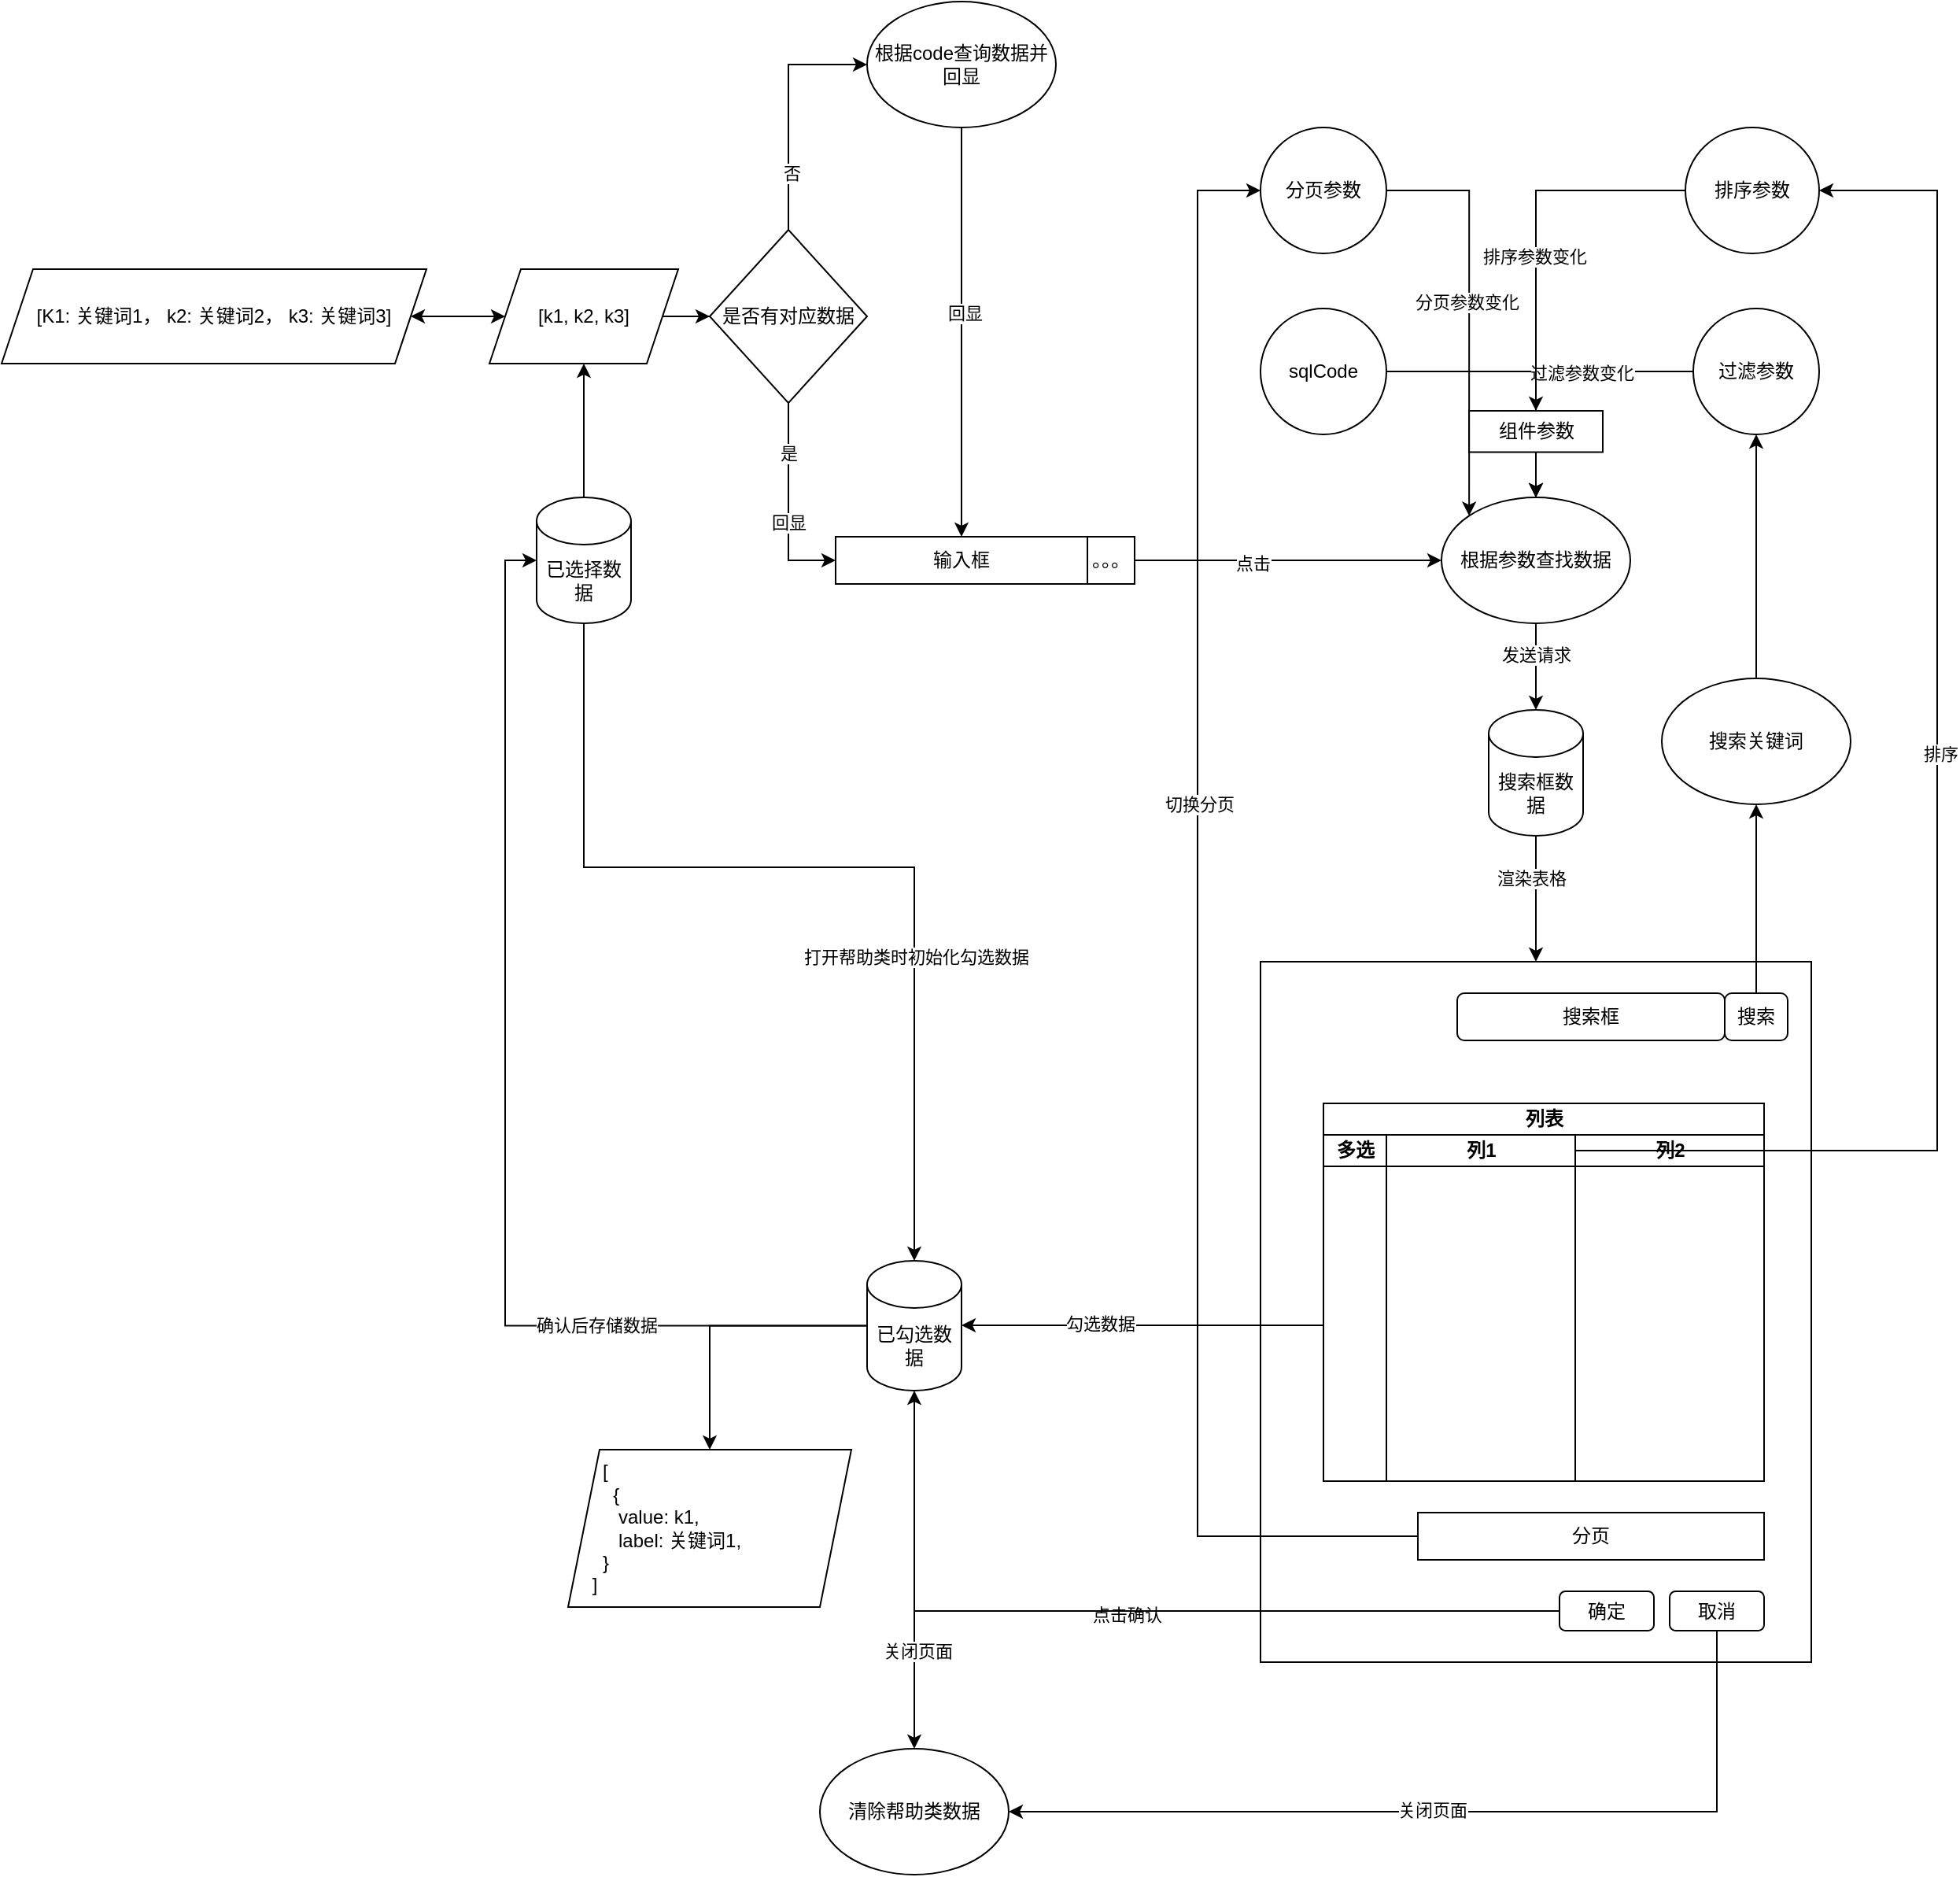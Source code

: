 <mxfile version="14.5.6" type="github">
  <diagram id="ZcyR1tgKg1dZHripQX6e" name="Page-1">
    <mxGraphModel dx="1911" dy="1814" grid="1" gridSize="10" guides="1" tooltips="1" connect="1" arrows="1" fold="1" page="1" pageScale="1" pageWidth="827" pageHeight="1169" math="0" shadow="0">
      <root>
        <mxCell id="0" />
        <mxCell id="1" parent="0" />
        <mxCell id="N5gHByBdXhvwig3bYxlo-2" value="输入框" style="rounded=0;whiteSpace=wrap;html=1;" parent="1" vertex="1">
          <mxGeometry x="80" y="80" width="160" height="30" as="geometry" />
        </mxCell>
        <mxCell id="N5gHByBdXhvwig3bYxlo-9" value="" style="edgeStyle=orthogonalEdgeStyle;rounded=0;orthogonalLoop=1;jettySize=auto;html=1;" parent="1" source="N5gHByBdXhvwig3bYxlo-145" target="N5gHByBdXhvwig3bYxlo-8" edge="1">
          <mxGeometry relative="1" as="geometry" />
        </mxCell>
        <mxCell id="N5gHByBdXhvwig3bYxlo-150" value="渲染表格" style="edgeLabel;html=1;align=center;verticalAlign=middle;resizable=0;points=[];" parent="N5gHByBdXhvwig3bYxlo-9" vertex="1" connectable="0">
          <mxGeometry x="-0.342" y="-3" relative="1" as="geometry">
            <mxPoint as="offset" />
          </mxGeometry>
        </mxCell>
        <mxCell id="N5gHByBdXhvwig3bYxlo-3" value="。。。" style="rounded=0;whiteSpace=wrap;html=1;" parent="1" vertex="1">
          <mxGeometry x="240" y="80" width="30" height="30" as="geometry" />
        </mxCell>
        <mxCell id="N5gHByBdXhvwig3bYxlo-8" value="" style="whiteSpace=wrap;html=1;rounded=0;" parent="1" vertex="1">
          <mxGeometry x="350" y="350" width="350" height="445" as="geometry" />
        </mxCell>
        <mxCell id="N5gHByBdXhvwig3bYxlo-10" value="搜索框" style="rounded=1;whiteSpace=wrap;html=1;" parent="1" vertex="1">
          <mxGeometry x="475" y="370" width="170" height="30" as="geometry" />
        </mxCell>
        <mxCell id="N5gHByBdXhvwig3bYxlo-155" style="edgeStyle=orthogonalEdgeStyle;rounded=0;orthogonalLoop=1;jettySize=auto;html=1;entryX=0.5;entryY=1;entryDx=0;entryDy=0;entryPerimeter=0;" parent="1" source="N5gHByBdXhvwig3bYxlo-15" target="N5gHByBdXhvwig3bYxlo-144" edge="1">
          <mxGeometry relative="1" as="geometry" />
        </mxCell>
        <mxCell id="N5gHByBdXhvwig3bYxlo-158" value="点击确认" style="edgeLabel;html=1;align=center;verticalAlign=middle;resizable=0;points=[];" parent="N5gHByBdXhvwig3bYxlo-155" vertex="1" connectable="0">
          <mxGeometry x="0.002" y="2" relative="1" as="geometry">
            <mxPoint as="offset" />
          </mxGeometry>
        </mxCell>
        <mxCell id="N5gHByBdXhvwig3bYxlo-160" style="edgeStyle=orthogonalEdgeStyle;rounded=0;orthogonalLoop=1;jettySize=auto;html=1;" parent="1" source="N5gHByBdXhvwig3bYxlo-15" target="N5gHByBdXhvwig3bYxlo-161" edge="1">
          <mxGeometry relative="1" as="geometry">
            <mxPoint x="130" y="890" as="targetPoint" />
          </mxGeometry>
        </mxCell>
        <mxCell id="N5gHByBdXhvwig3bYxlo-164" value="关闭页面" style="edgeLabel;html=1;align=center;verticalAlign=middle;resizable=0;points=[];" parent="N5gHByBdXhvwig3bYxlo-160" vertex="1" connectable="0">
          <mxGeometry x="0.751" y="2" relative="1" as="geometry">
            <mxPoint as="offset" />
          </mxGeometry>
        </mxCell>
        <mxCell id="N5gHByBdXhvwig3bYxlo-15" value="确定" style="rounded=1;whiteSpace=wrap;html=1;" parent="1" vertex="1">
          <mxGeometry x="540" y="750" width="60" height="25" as="geometry" />
        </mxCell>
        <mxCell id="N5gHByBdXhvwig3bYxlo-162" style="edgeStyle=orthogonalEdgeStyle;rounded=0;orthogonalLoop=1;jettySize=auto;html=1;entryX=1;entryY=0.5;entryDx=0;entryDy=0;" parent="1" source="N5gHByBdXhvwig3bYxlo-16" target="N5gHByBdXhvwig3bYxlo-161" edge="1">
          <mxGeometry relative="1" as="geometry">
            <Array as="points">
              <mxPoint x="640" y="890" />
            </Array>
          </mxGeometry>
        </mxCell>
        <mxCell id="N5gHByBdXhvwig3bYxlo-163" value="关闭页面" style="edgeLabel;html=1;align=center;verticalAlign=middle;resizable=0;points=[];" parent="N5gHByBdXhvwig3bYxlo-162" vertex="1" connectable="0">
          <mxGeometry x="0.048" y="-1" relative="1" as="geometry">
            <mxPoint as="offset" />
          </mxGeometry>
        </mxCell>
        <mxCell id="N5gHByBdXhvwig3bYxlo-16" value="取消" style="rounded=1;whiteSpace=wrap;html=1;" parent="1" vertex="1">
          <mxGeometry x="610" y="750" width="60" height="25" as="geometry" />
        </mxCell>
        <mxCell id="N5gHByBdXhvwig3bYxlo-173" style="edgeStyle=orthogonalEdgeStyle;rounded=0;orthogonalLoop=1;jettySize=auto;html=1;entryX=0;entryY=0.5;entryDx=0;entryDy=0;" parent="1" source="N5gHByBdXhvwig3bYxlo-17" target="N5gHByBdXhvwig3bYxlo-171" edge="1">
          <mxGeometry relative="1" as="geometry">
            <Array as="points">
              <mxPoint x="310" y="715" />
              <mxPoint x="310" y="-140" />
            </Array>
          </mxGeometry>
        </mxCell>
        <mxCell id="N5gHByBdXhvwig3bYxlo-174" value="切换分页" style="edgeLabel;html=1;align=center;verticalAlign=middle;resizable=0;points=[];" parent="N5gHByBdXhvwig3bYxlo-173" vertex="1" connectable="0">
          <mxGeometry x="0.17" y="-1" relative="1" as="geometry">
            <mxPoint as="offset" />
          </mxGeometry>
        </mxCell>
        <mxCell id="N5gHByBdXhvwig3bYxlo-17" value="分页" style="rounded=0;whiteSpace=wrap;html=1;direction=west;" parent="1" vertex="1">
          <mxGeometry x="450" y="700" width="220" height="30" as="geometry" />
        </mxCell>
        <mxCell id="N5gHByBdXhvwig3bYxlo-165" style="edgeStyle=orthogonalEdgeStyle;rounded=0;orthogonalLoop=1;jettySize=auto;html=1;" parent="1" source="N5gHByBdXhvwig3bYxlo-18" target="N5gHByBdXhvwig3bYxlo-120" edge="1">
          <mxGeometry relative="1" as="geometry" />
        </mxCell>
        <mxCell id="N5gHByBdXhvwig3bYxlo-18" value="搜索" style="rounded=1;whiteSpace=wrap;html=1;" parent="1" vertex="1">
          <mxGeometry x="645" y="370" width="40" height="30" as="geometry" />
        </mxCell>
        <mxCell id="N5gHByBdXhvwig3bYxlo-19" value="sqlCode" style="ellipse;whiteSpace=wrap;html=1;aspect=fixed;direction=west;rotation=0;" parent="1" vertex="1">
          <mxGeometry x="350" y="-65" width="80" height="80" as="geometry" />
        </mxCell>
        <mxCell id="N5gHByBdXhvwig3bYxlo-20" value="" style="edgeStyle=orthogonalEdgeStyle;rounded=0;orthogonalLoop=1;jettySize=auto;html=1;" parent="1" source="N5gHByBdXhvwig3bYxlo-3" target="N5gHByBdXhvwig3bYxlo-21" edge="1">
          <mxGeometry relative="1" as="geometry">
            <mxPoint x="270" y="95" as="sourcePoint" />
            <mxPoint x="455" y="170" as="targetPoint" />
          </mxGeometry>
        </mxCell>
        <mxCell id="N5gHByBdXhvwig3bYxlo-134" value="点击" style="edgeLabel;html=1;align=center;verticalAlign=middle;resizable=0;points=[];" parent="N5gHByBdXhvwig3bYxlo-20" vertex="1" connectable="0">
          <mxGeometry x="-0.233" y="-2" relative="1" as="geometry">
            <mxPoint as="offset" />
          </mxGeometry>
        </mxCell>
        <mxCell id="N5gHByBdXhvwig3bYxlo-21" value="根据参数查找数据" style="ellipse;whiteSpace=wrap;html=1;" parent="1" vertex="1">
          <mxGeometry x="465" y="55" width="120" height="80" as="geometry" />
        </mxCell>
        <mxCell id="N5gHByBdXhvwig3bYxlo-22" value="" style="edgeStyle=orthogonalEdgeStyle;rounded=0;orthogonalLoop=1;jettySize=auto;html=1;" parent="1" source="N5gHByBdXhvwig3bYxlo-19" target="N5gHByBdXhvwig3bYxlo-21" edge="1">
          <mxGeometry relative="1" as="geometry">
            <mxPoint x="390" y="-100" as="sourcePoint" />
            <mxPoint x="525" y="210" as="targetPoint" />
          </mxGeometry>
        </mxCell>
        <mxCell id="N5gHByBdXhvwig3bYxlo-132" style="edgeStyle=orthogonalEdgeStyle;rounded=0;orthogonalLoop=1;jettySize=auto;html=1;exitX=0.5;exitY=1;exitDx=0;exitDy=0;exitPerimeter=0;entryX=0.5;entryY=0;entryDx=0;entryDy=0;entryPerimeter=0;" parent="1" source="N5gHByBdXhvwig3bYxlo-143" target="N5gHByBdXhvwig3bYxlo-144" edge="1">
          <mxGeometry relative="1" as="geometry">
            <mxPoint x="-80" y="135" as="sourcePoint" />
            <mxPoint x="130" y="530" as="targetPoint" />
            <Array as="points">
              <mxPoint x="-80" y="290" />
              <mxPoint x="130" y="290" />
            </Array>
          </mxGeometry>
        </mxCell>
        <mxCell id="N5gHByBdXhvwig3bYxlo-133" value="打开帮助类时初始化勾选数据" style="edgeLabel;html=1;align=center;verticalAlign=middle;resizable=0;points=[];" parent="N5gHByBdXhvwig3bYxlo-132" vertex="1" connectable="0">
          <mxGeometry x="0.37" y="1" relative="1" as="geometry">
            <mxPoint as="offset" />
          </mxGeometry>
        </mxCell>
        <mxCell id="N5gHByBdXhvwig3bYxlo-116" style="edgeStyle=orthogonalEdgeStyle;rounded=0;orthogonalLoop=1;jettySize=auto;html=1;entryX=0.5;entryY=0;entryDx=0;entryDy=0;" parent="1" source="N5gHByBdXhvwig3bYxlo-113" target="N5gHByBdXhvwig3bYxlo-21" edge="1">
          <mxGeometry relative="1" as="geometry" />
        </mxCell>
        <mxCell id="imyrR_8BB6hhWeoKTVX1-27" value="过滤参数变化" style="edgeLabel;html=1;align=center;verticalAlign=middle;resizable=0;points=[];" vertex="1" connectable="0" parent="N5gHByBdXhvwig3bYxlo-116">
          <mxGeometry x="-0.207" y="1" relative="1" as="geometry">
            <mxPoint as="offset" />
          </mxGeometry>
        </mxCell>
        <mxCell id="N5gHByBdXhvwig3bYxlo-113" value="过滤参数" style="ellipse;whiteSpace=wrap;html=1;aspect=fixed;" parent="1" vertex="1">
          <mxGeometry x="625" y="-65" width="80" height="80" as="geometry" />
        </mxCell>
        <mxCell id="N5gHByBdXhvwig3bYxlo-117" style="edgeStyle=orthogonalEdgeStyle;rounded=0;orthogonalLoop=1;jettySize=auto;html=1;" parent="1" source="N5gHByBdXhvwig3bYxlo-137" target="N5gHByBdXhvwig3bYxlo-21" edge="1">
          <mxGeometry relative="1" as="geometry" />
        </mxCell>
        <mxCell id="N5gHByBdXhvwig3bYxlo-114" value="排序参数" style="ellipse;whiteSpace=wrap;html=1;" parent="1" vertex="1">
          <mxGeometry x="620" y="-180" width="85" height="80" as="geometry" />
        </mxCell>
        <mxCell id="N5gHByBdXhvwig3bYxlo-166" style="edgeStyle=orthogonalEdgeStyle;rounded=0;orthogonalLoop=1;jettySize=auto;html=1;" parent="1" source="N5gHByBdXhvwig3bYxlo-120" target="N5gHByBdXhvwig3bYxlo-113" edge="1">
          <mxGeometry relative="1" as="geometry" />
        </mxCell>
        <mxCell id="N5gHByBdXhvwig3bYxlo-120" value="搜索关键词" style="ellipse;whiteSpace=wrap;html=1;" parent="1" vertex="1">
          <mxGeometry x="605" y="170" width="120" height="80" as="geometry" />
        </mxCell>
        <mxCell id="N5gHByBdXhvwig3bYxlo-125" value="列表" style="swimlane;html=1;childLayout=stackLayout;resizeParent=1;resizeParentMax=0;startSize=20;" parent="1" vertex="1">
          <mxGeometry x="390" y="440" width="280" height="240" as="geometry" />
        </mxCell>
        <mxCell id="N5gHByBdXhvwig3bYxlo-126" value="多选" style="swimlane;html=1;startSize=20;" parent="N5gHByBdXhvwig3bYxlo-125" vertex="1">
          <mxGeometry y="20" width="40" height="220" as="geometry" />
        </mxCell>
        <mxCell id="N5gHByBdXhvwig3bYxlo-127" value="列1" style="swimlane;html=1;startSize=20;" parent="N5gHByBdXhvwig3bYxlo-125" vertex="1">
          <mxGeometry x="40" y="20" width="120" height="220" as="geometry">
            <mxRectangle x="40" y="20" width="30" height="220" as="alternateBounds" />
          </mxGeometry>
        </mxCell>
        <mxCell id="N5gHByBdXhvwig3bYxlo-128" value="列2" style="swimlane;html=1;startSize=20;" parent="N5gHByBdXhvwig3bYxlo-125" vertex="1">
          <mxGeometry x="160" y="20" width="120" height="220" as="geometry" />
        </mxCell>
        <mxCell id="N5gHByBdXhvwig3bYxlo-130" style="edgeStyle=orthogonalEdgeStyle;rounded=0;orthogonalLoop=1;jettySize=auto;html=1;" parent="1" source="N5gHByBdXhvwig3bYxlo-126" target="N5gHByBdXhvwig3bYxlo-144" edge="1">
          <mxGeometry relative="1" as="geometry">
            <mxPoint x="190" y="570" as="targetPoint" />
            <Array as="points">
              <mxPoint x="340" y="581" />
              <mxPoint x="340" y="581" />
            </Array>
          </mxGeometry>
        </mxCell>
        <mxCell id="N5gHByBdXhvwig3bYxlo-157" value="勾选数据" style="edgeLabel;html=1;align=center;verticalAlign=middle;resizable=0;points=[];" parent="N5gHByBdXhvwig3bYxlo-130" vertex="1" connectable="0">
          <mxGeometry x="0.241" y="-1" relative="1" as="geometry">
            <mxPoint as="offset" />
          </mxGeometry>
        </mxCell>
        <mxCell id="N5gHByBdXhvwig3bYxlo-137" value="组件参数" style="rounded=0;whiteSpace=wrap;html=1;" parent="1" vertex="1">
          <mxGeometry x="482.5" width="85" height="26.25" as="geometry" />
        </mxCell>
        <mxCell id="N5gHByBdXhvwig3bYxlo-138" style="edgeStyle=orthogonalEdgeStyle;rounded=0;orthogonalLoop=1;jettySize=auto;html=1;" parent="1" source="N5gHByBdXhvwig3bYxlo-114" target="N5gHByBdXhvwig3bYxlo-137" edge="1">
          <mxGeometry relative="1" as="geometry">
            <mxPoint x="525" y="-110" as="sourcePoint" />
            <mxPoint x="525" y="55" as="targetPoint" />
          </mxGeometry>
        </mxCell>
        <mxCell id="imyrR_8BB6hhWeoKTVX1-26" value="排序参数变化" style="edgeLabel;html=1;align=center;verticalAlign=middle;resizable=0;points=[];" vertex="1" connectable="0" parent="N5gHByBdXhvwig3bYxlo-138">
          <mxGeometry x="0.16" y="-1" relative="1" as="geometry">
            <mxPoint as="offset" />
          </mxGeometry>
        </mxCell>
        <mxCell id="N5gHByBdXhvwig3bYxlo-176" style="edgeStyle=orthogonalEdgeStyle;rounded=0;orthogonalLoop=1;jettySize=auto;html=1;" parent="1" source="N5gHByBdXhvwig3bYxlo-143" target="N5gHByBdXhvwig3bYxlo-177" edge="1">
          <mxGeometry relative="1" as="geometry">
            <mxPoint x="-80" y="-60.0" as="targetPoint" />
          </mxGeometry>
        </mxCell>
        <mxCell id="N5gHByBdXhvwig3bYxlo-143" value="&lt;span&gt;已选择数据&lt;/span&gt;" style="shape=cylinder3;whiteSpace=wrap;html=1;boundedLbl=1;backgroundOutline=1;size=15;" parent="1" vertex="1">
          <mxGeometry x="-110" y="55" width="60" height="80" as="geometry" />
        </mxCell>
        <mxCell id="N5gHByBdXhvwig3bYxlo-156" style="edgeStyle=orthogonalEdgeStyle;rounded=0;orthogonalLoop=1;jettySize=auto;html=1;entryX=0;entryY=0.5;entryDx=0;entryDy=0;entryPerimeter=0;" parent="1" source="N5gHByBdXhvwig3bYxlo-144" target="N5gHByBdXhvwig3bYxlo-143" edge="1">
          <mxGeometry relative="1" as="geometry" />
        </mxCell>
        <mxCell id="N5gHByBdXhvwig3bYxlo-159" value="确认后存储数据" style="edgeLabel;html=1;align=center;verticalAlign=middle;resizable=0;points=[];" parent="N5gHByBdXhvwig3bYxlo-156" vertex="1" connectable="0">
          <mxGeometry x="-0.531" y="-1" relative="1" as="geometry">
            <mxPoint as="offset" />
          </mxGeometry>
        </mxCell>
        <mxCell id="imyrR_8BB6hhWeoKTVX1-10" style="edgeStyle=orthogonalEdgeStyle;rounded=0;orthogonalLoop=1;jettySize=auto;html=1;" edge="1" parent="1" source="N5gHByBdXhvwig3bYxlo-144" target="imyrR_8BB6hhWeoKTVX1-11">
          <mxGeometry relative="1" as="geometry">
            <mxPoint y="690" as="targetPoint" />
          </mxGeometry>
        </mxCell>
        <mxCell id="N5gHByBdXhvwig3bYxlo-144" value="已勾选数据" style="shape=cylinder3;whiteSpace=wrap;html=1;boundedLbl=1;backgroundOutline=1;size=15;" parent="1" vertex="1">
          <mxGeometry x="100" y="540" width="60" height="82.5" as="geometry" />
        </mxCell>
        <mxCell id="N5gHByBdXhvwig3bYxlo-145" value="搜索框数据" style="shape=cylinder3;whiteSpace=wrap;html=1;boundedLbl=1;backgroundOutline=1;size=15;" parent="1" vertex="1">
          <mxGeometry x="495" y="190" width="60" height="80" as="geometry" />
        </mxCell>
        <mxCell id="N5gHByBdXhvwig3bYxlo-147" value="" style="edgeStyle=orthogonalEdgeStyle;rounded=0;orthogonalLoop=1;jettySize=auto;html=1;" parent="1" source="N5gHByBdXhvwig3bYxlo-21" target="N5gHByBdXhvwig3bYxlo-145" edge="1">
          <mxGeometry relative="1" as="geometry">
            <mxPoint x="525" y="135" as="sourcePoint" />
            <mxPoint x="525" y="350" as="targetPoint" />
          </mxGeometry>
        </mxCell>
        <mxCell id="N5gHByBdXhvwig3bYxlo-149" value="发送请求" style="edgeLabel;html=1;align=center;verticalAlign=middle;resizable=0;points=[];" parent="N5gHByBdXhvwig3bYxlo-147" vertex="1" connectable="0">
          <mxGeometry x="-0.275" relative="1" as="geometry">
            <mxPoint as="offset" />
          </mxGeometry>
        </mxCell>
        <mxCell id="N5gHByBdXhvwig3bYxlo-161" value="清除帮助类数据" style="ellipse;whiteSpace=wrap;html=1;" parent="1" vertex="1">
          <mxGeometry x="70" y="850" width="120" height="80" as="geometry" />
        </mxCell>
        <mxCell id="N5gHByBdXhvwig3bYxlo-167" style="edgeStyle=orthogonalEdgeStyle;rounded=0;orthogonalLoop=1;jettySize=auto;html=1;entryX=1;entryY=0.5;entryDx=0;entryDy=0;" parent="1" source="N5gHByBdXhvwig3bYxlo-127" target="N5gHByBdXhvwig3bYxlo-114" edge="1">
          <mxGeometry relative="1" as="geometry">
            <Array as="points">
              <mxPoint x="780" y="470" />
              <mxPoint x="780" y="-140" />
            </Array>
          </mxGeometry>
        </mxCell>
        <mxCell id="N5gHByBdXhvwig3bYxlo-168" value="排序" style="edgeLabel;html=1;align=center;verticalAlign=middle;resizable=0;points=[];" parent="N5gHByBdXhvwig3bYxlo-167" vertex="1" connectable="0">
          <mxGeometry x="0.056" y="-2" relative="1" as="geometry">
            <mxPoint y="1" as="offset" />
          </mxGeometry>
        </mxCell>
        <mxCell id="N5gHByBdXhvwig3bYxlo-172" style="edgeStyle=orthogonalEdgeStyle;rounded=0;orthogonalLoop=1;jettySize=auto;html=1;entryX=0;entryY=0;entryDx=0;entryDy=0;" parent="1" source="N5gHByBdXhvwig3bYxlo-171" target="N5gHByBdXhvwig3bYxlo-21" edge="1">
          <mxGeometry relative="1" as="geometry" />
        </mxCell>
        <mxCell id="imyrR_8BB6hhWeoKTVX1-25" value="分页参数变化" style="edgeLabel;html=1;align=center;verticalAlign=middle;resizable=0;points=[];" vertex="1" connectable="0" parent="N5gHByBdXhvwig3bYxlo-172">
          <mxGeometry x="-0.057" y="-2" relative="1" as="geometry">
            <mxPoint y="1" as="offset" />
          </mxGeometry>
        </mxCell>
        <mxCell id="N5gHByBdXhvwig3bYxlo-171" value="分页参数" style="ellipse;whiteSpace=wrap;html=1;aspect=fixed;" parent="1" vertex="1">
          <mxGeometry x="350" y="-180" width="80" height="80" as="geometry" />
        </mxCell>
        <mxCell id="N5gHByBdXhvwig3bYxlo-179" style="edgeStyle=orthogonalEdgeStyle;rounded=0;orthogonalLoop=1;jettySize=auto;html=1;" parent="1" source="imyrR_8BB6hhWeoKTVX1-4" target="N5gHByBdXhvwig3bYxlo-181" edge="1">
          <mxGeometry relative="1" as="geometry">
            <mxPoint x="160" y="-60.0" as="targetPoint" />
            <Array as="points">
              <mxPoint x="50" y="-60" />
              <mxPoint x="50" y="-220" />
            </Array>
          </mxGeometry>
        </mxCell>
        <mxCell id="imyrR_8BB6hhWeoKTVX1-6" value="否" style="edgeLabel;html=1;align=center;verticalAlign=middle;resizable=0;points=[];" vertex="1" connectable="0" parent="N5gHByBdXhvwig3bYxlo-179">
          <mxGeometry x="-0.538" y="-2" relative="1" as="geometry">
            <mxPoint as="offset" />
          </mxGeometry>
        </mxCell>
        <mxCell id="N5gHByBdXhvwig3bYxlo-177" value="[k1, k2, k3]" style="shape=parallelogram;perimeter=parallelogramPerimeter;whiteSpace=wrap;html=1;fixedSize=1;" parent="1" vertex="1">
          <mxGeometry x="-140" y="-90.0" width="120" height="60" as="geometry" />
        </mxCell>
        <mxCell id="N5gHByBdXhvwig3bYxlo-183" style="edgeStyle=orthogonalEdgeStyle;rounded=0;orthogonalLoop=1;jettySize=auto;html=1;entryX=0.5;entryY=0;entryDx=0;entryDy=0;" parent="1" source="N5gHByBdXhvwig3bYxlo-181" target="N5gHByBdXhvwig3bYxlo-2" edge="1">
          <mxGeometry relative="1" as="geometry" />
        </mxCell>
        <mxCell id="N5gHByBdXhvwig3bYxlo-184" value="回显" style="edgeLabel;html=1;align=center;verticalAlign=middle;resizable=0;points=[];" parent="N5gHByBdXhvwig3bYxlo-183" vertex="1" connectable="0">
          <mxGeometry x="-0.096" y="2" relative="1" as="geometry">
            <mxPoint as="offset" />
          </mxGeometry>
        </mxCell>
        <mxCell id="N5gHByBdXhvwig3bYxlo-181" value="根据code查询数据并回显" style="ellipse;whiteSpace=wrap;html=1;" parent="1" vertex="1">
          <mxGeometry x="100" y="-260" width="120" height="80" as="geometry" />
        </mxCell>
        <mxCell id="imyrR_8BB6hhWeoKTVX1-1" value="[K1: 关键词1， k2: 关键词2， k3: 关键词3]" style="shape=parallelogram;perimeter=parallelogramPerimeter;whiteSpace=wrap;html=1;fixedSize=1;" vertex="1" parent="1">
          <mxGeometry x="-450" y="-90" width="270" height="60" as="geometry" />
        </mxCell>
        <mxCell id="imyrR_8BB6hhWeoKTVX1-2" value="" style="endArrow=classic;startArrow=classic;html=1;entryX=1;entryY=0.5;entryDx=0;entryDy=0;exitX=0;exitY=0.5;exitDx=0;exitDy=0;" edge="1" parent="1" source="N5gHByBdXhvwig3bYxlo-177" target="imyrR_8BB6hhWeoKTVX1-1">
          <mxGeometry width="50" height="50" relative="1" as="geometry">
            <mxPoint x="-60" y="110" as="sourcePoint" />
            <mxPoint x="-10" y="60" as="targetPoint" />
          </mxGeometry>
        </mxCell>
        <mxCell id="imyrR_8BB6hhWeoKTVX1-7" style="edgeStyle=orthogonalEdgeStyle;rounded=0;orthogonalLoop=1;jettySize=auto;html=1;entryX=0;entryY=0.5;entryDx=0;entryDy=0;" edge="1" parent="1" source="imyrR_8BB6hhWeoKTVX1-4" target="N5gHByBdXhvwig3bYxlo-2">
          <mxGeometry relative="1" as="geometry" />
        </mxCell>
        <mxCell id="imyrR_8BB6hhWeoKTVX1-8" value="是" style="edgeLabel;html=1;align=center;verticalAlign=middle;resizable=0;points=[];" vertex="1" connectable="0" parent="imyrR_8BB6hhWeoKTVX1-7">
          <mxGeometry x="-0.517" relative="1" as="geometry">
            <mxPoint as="offset" />
          </mxGeometry>
        </mxCell>
        <mxCell id="imyrR_8BB6hhWeoKTVX1-9" value="回显" style="edgeLabel;html=1;align=center;verticalAlign=middle;resizable=0;points=[];" vertex="1" connectable="0" parent="imyrR_8BB6hhWeoKTVX1-7">
          <mxGeometry x="0.165" relative="1" as="geometry">
            <mxPoint as="offset" />
          </mxGeometry>
        </mxCell>
        <mxCell id="imyrR_8BB6hhWeoKTVX1-4" value="是否有对应数据" style="rhombus;whiteSpace=wrap;html=1;direction=south;" vertex="1" parent="1">
          <mxGeometry y="-115" width="100" height="110" as="geometry" />
        </mxCell>
        <mxCell id="imyrR_8BB6hhWeoKTVX1-5" style="edgeStyle=orthogonalEdgeStyle;rounded=0;orthogonalLoop=1;jettySize=auto;html=1;" edge="1" parent="1" source="N5gHByBdXhvwig3bYxlo-177" target="imyrR_8BB6hhWeoKTVX1-4">
          <mxGeometry relative="1" as="geometry">
            <mxPoint x="100" y="-220.0" as="targetPoint" />
            <Array as="points" />
            <mxPoint x="-30" y="-60.0" as="sourcePoint" />
          </mxGeometry>
        </mxCell>
        <mxCell id="imyrR_8BB6hhWeoKTVX1-11" value="&amp;nbsp; &amp;nbsp; &amp;nbsp; [&amp;nbsp; &lt;br&gt;&amp;nbsp; &amp;nbsp; &amp;nbsp; &amp;nbsp; {&lt;br&gt;&amp;nbsp; &amp;nbsp; &amp;nbsp; &amp;nbsp; &amp;nbsp;value: k1,&lt;br&gt;&amp;nbsp; &amp;nbsp; &amp;nbsp; &amp;nbsp; &amp;nbsp;label: 关键词1,&lt;br&gt;&amp;nbsp; &amp;nbsp; &amp;nbsp; }&lt;br&gt;&amp;nbsp; &amp;nbsp; ]" style="shape=parallelogram;perimeter=parallelogramPerimeter;whiteSpace=wrap;html=1;fixedSize=1;align=left;" vertex="1" parent="1">
          <mxGeometry x="-90" y="660" width="180" height="100" as="geometry" />
        </mxCell>
      </root>
    </mxGraphModel>
  </diagram>
</mxfile>
